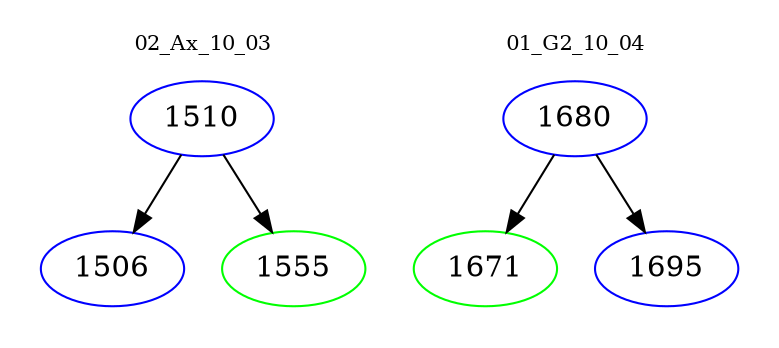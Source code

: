 digraph{
subgraph cluster_0 {
color = white
label = "02_Ax_10_03";
fontsize=10;
T0_1510 [label="1510", color="blue"]
T0_1510 -> T0_1506 [color="black"]
T0_1506 [label="1506", color="blue"]
T0_1510 -> T0_1555 [color="black"]
T0_1555 [label="1555", color="green"]
}
subgraph cluster_1 {
color = white
label = "01_G2_10_04";
fontsize=10;
T1_1680 [label="1680", color="blue"]
T1_1680 -> T1_1671 [color="black"]
T1_1671 [label="1671", color="green"]
T1_1680 -> T1_1695 [color="black"]
T1_1695 [label="1695", color="blue"]
}
}
